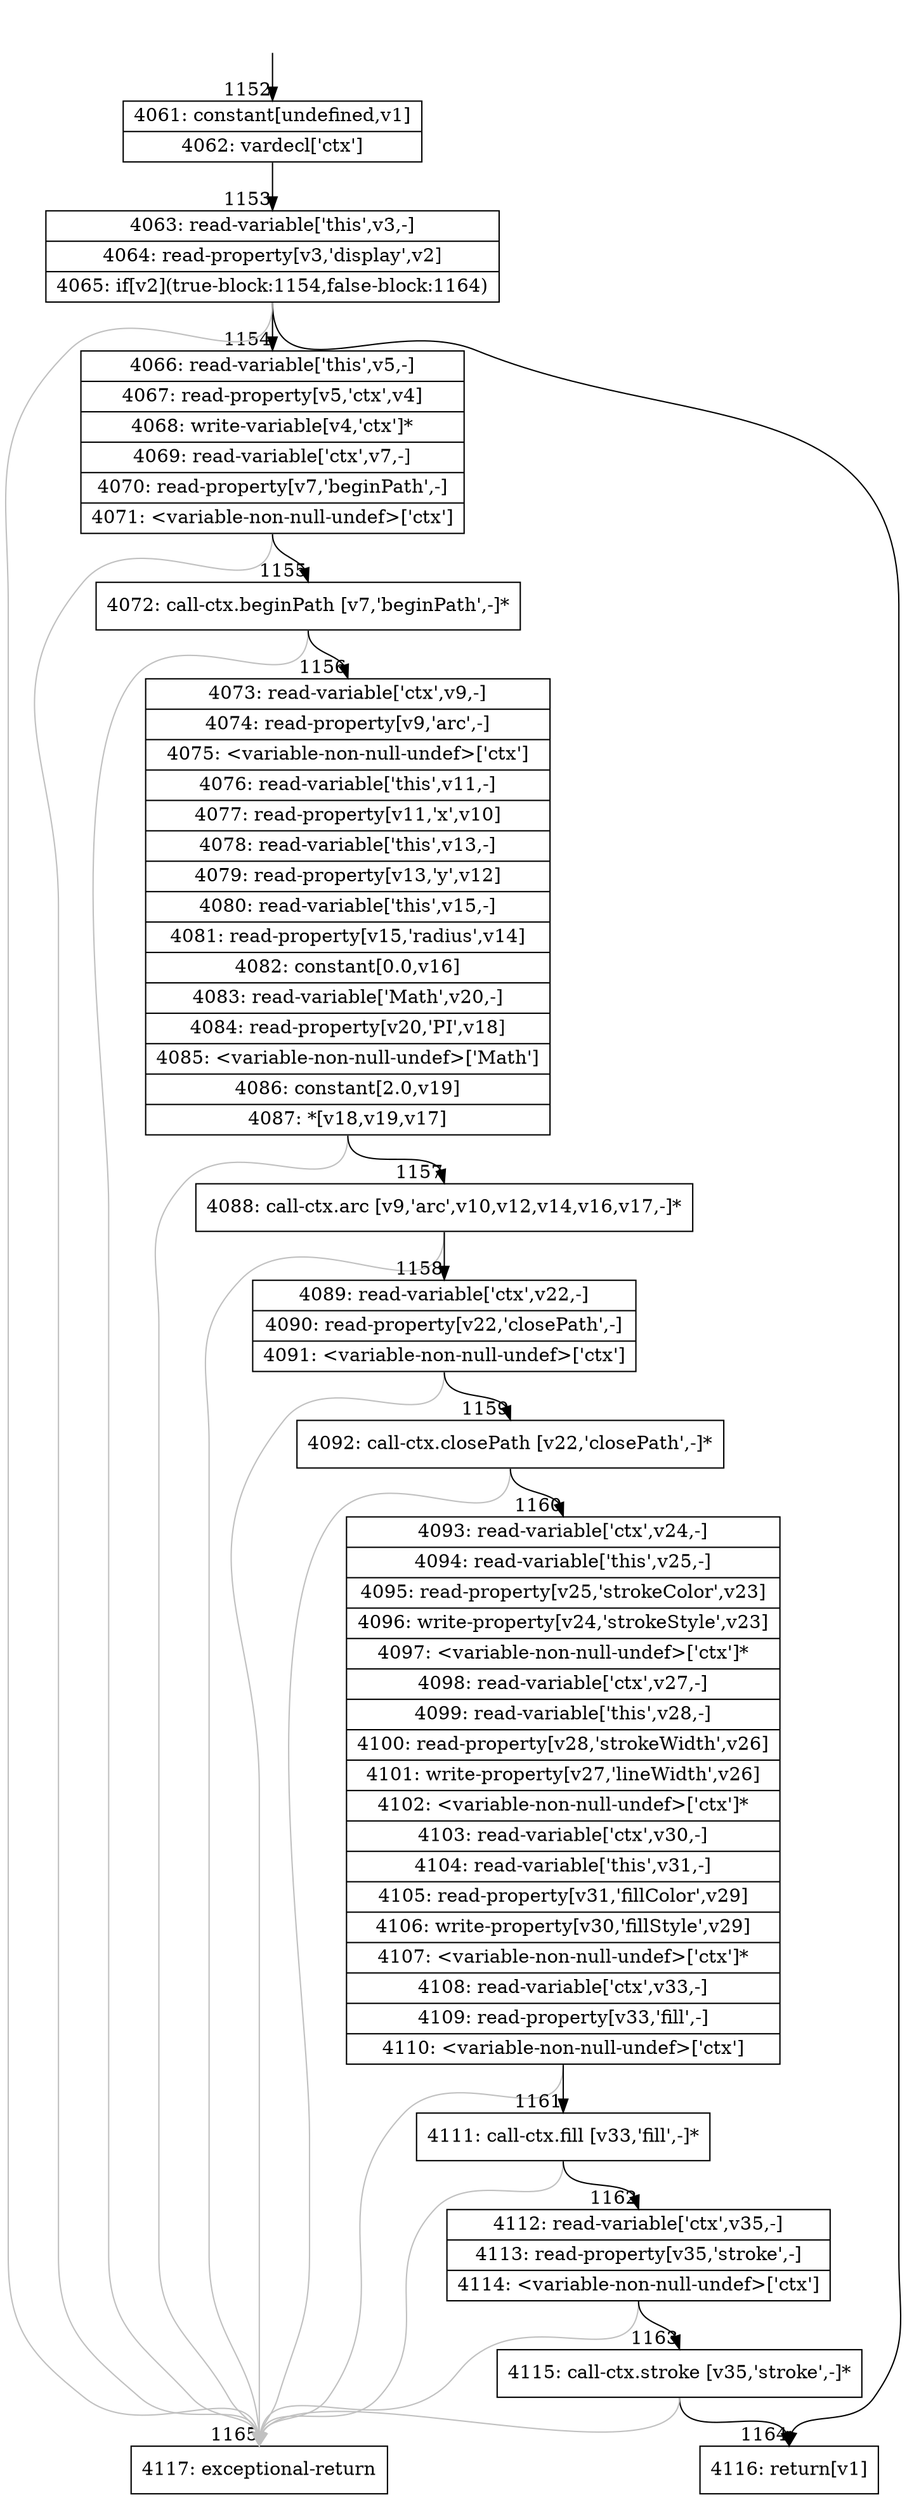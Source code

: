 digraph {
rankdir="TD"
BB_entry124[shape=none,label=""];
BB_entry124 -> BB1152 [tailport=s, headport=n, headlabel="    1152"]
BB1152 [shape=record label="{4061: constant[undefined,v1]|4062: vardecl['ctx']}" ] 
BB1152 -> BB1153 [tailport=s, headport=n, headlabel="      1153"]
BB1153 [shape=record label="{4063: read-variable['this',v3,-]|4064: read-property[v3,'display',v2]|4065: if[v2](true-block:1154,false-block:1164)}" ] 
BB1153 -> BB1154 [tailport=s, headport=n, headlabel="      1154"]
BB1153 -> BB1164 [tailport=s, headport=n, headlabel="      1164"]
BB1153 -> BB1165 [tailport=s, headport=n, color=gray, headlabel="      1165"]
BB1154 [shape=record label="{4066: read-variable['this',v5,-]|4067: read-property[v5,'ctx',v4]|4068: write-variable[v4,'ctx']*|4069: read-variable['ctx',v7,-]|4070: read-property[v7,'beginPath',-]|4071: \<variable-non-null-undef\>['ctx']}" ] 
BB1154 -> BB1155 [tailport=s, headport=n, headlabel="      1155"]
BB1154 -> BB1165 [tailport=s, headport=n, color=gray]
BB1155 [shape=record label="{4072: call-ctx.beginPath [v7,'beginPath',-]*}" ] 
BB1155 -> BB1156 [tailport=s, headport=n, headlabel="      1156"]
BB1155 -> BB1165 [tailport=s, headport=n, color=gray]
BB1156 [shape=record label="{4073: read-variable['ctx',v9,-]|4074: read-property[v9,'arc',-]|4075: \<variable-non-null-undef\>['ctx']|4076: read-variable['this',v11,-]|4077: read-property[v11,'x',v10]|4078: read-variable['this',v13,-]|4079: read-property[v13,'y',v12]|4080: read-variable['this',v15,-]|4081: read-property[v15,'radius',v14]|4082: constant[0.0,v16]|4083: read-variable['Math',v20,-]|4084: read-property[v20,'PI',v18]|4085: \<variable-non-null-undef\>['Math']|4086: constant[2.0,v19]|4087: *[v18,v19,v17]}" ] 
BB1156 -> BB1157 [tailport=s, headport=n, headlabel="      1157"]
BB1156 -> BB1165 [tailport=s, headport=n, color=gray]
BB1157 [shape=record label="{4088: call-ctx.arc [v9,'arc',v10,v12,v14,v16,v17,-]*}" ] 
BB1157 -> BB1158 [tailport=s, headport=n, headlabel="      1158"]
BB1157 -> BB1165 [tailport=s, headport=n, color=gray]
BB1158 [shape=record label="{4089: read-variable['ctx',v22,-]|4090: read-property[v22,'closePath',-]|4091: \<variable-non-null-undef\>['ctx']}" ] 
BB1158 -> BB1159 [tailport=s, headport=n, headlabel="      1159"]
BB1158 -> BB1165 [tailport=s, headport=n, color=gray]
BB1159 [shape=record label="{4092: call-ctx.closePath [v22,'closePath',-]*}" ] 
BB1159 -> BB1160 [tailport=s, headport=n, headlabel="      1160"]
BB1159 -> BB1165 [tailport=s, headport=n, color=gray]
BB1160 [shape=record label="{4093: read-variable['ctx',v24,-]|4094: read-variable['this',v25,-]|4095: read-property[v25,'strokeColor',v23]|4096: write-property[v24,'strokeStyle',v23]|4097: \<variable-non-null-undef\>['ctx']*|4098: read-variable['ctx',v27,-]|4099: read-variable['this',v28,-]|4100: read-property[v28,'strokeWidth',v26]|4101: write-property[v27,'lineWidth',v26]|4102: \<variable-non-null-undef\>['ctx']*|4103: read-variable['ctx',v30,-]|4104: read-variable['this',v31,-]|4105: read-property[v31,'fillColor',v29]|4106: write-property[v30,'fillStyle',v29]|4107: \<variable-non-null-undef\>['ctx']*|4108: read-variable['ctx',v33,-]|4109: read-property[v33,'fill',-]|4110: \<variable-non-null-undef\>['ctx']}" ] 
BB1160 -> BB1161 [tailport=s, headport=n, headlabel="      1161"]
BB1160 -> BB1165 [tailport=s, headport=n, color=gray]
BB1161 [shape=record label="{4111: call-ctx.fill [v33,'fill',-]*}" ] 
BB1161 -> BB1162 [tailport=s, headport=n, headlabel="      1162"]
BB1161 -> BB1165 [tailport=s, headport=n, color=gray]
BB1162 [shape=record label="{4112: read-variable['ctx',v35,-]|4113: read-property[v35,'stroke',-]|4114: \<variable-non-null-undef\>['ctx']}" ] 
BB1162 -> BB1163 [tailport=s, headport=n, headlabel="      1163"]
BB1162 -> BB1165 [tailport=s, headport=n, color=gray]
BB1163 [shape=record label="{4115: call-ctx.stroke [v35,'stroke',-]*}" ] 
BB1163 -> BB1164 [tailport=s, headport=n]
BB1163 -> BB1165 [tailport=s, headport=n, color=gray]
BB1164 [shape=record label="{4116: return[v1]}" ] 
BB1165 [shape=record label="{4117: exceptional-return}" ] 
//#$~ 1163
}
